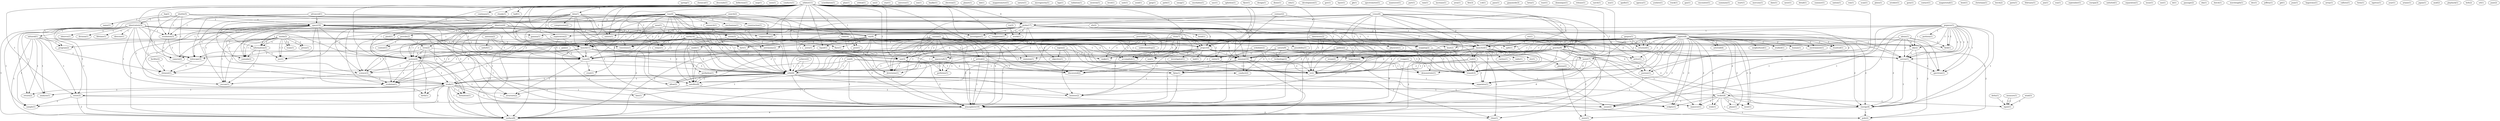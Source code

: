digraph G {
  spring [ label="spring(1)" ];
  chemical [ label="chemical(1)" ];
  descends [ label="descends(1)" ];
  deflection [ label="deflection(1)" ];
  map [ label="map(1)" ];
  uses [ label="uses(1)" ];
  conducts [ label="conducts(1)" ];
  faq [ label="faq(2)" ];
  name [ label="name(1)" ];
  space [ label="space(16)" ];
  scintillation [ label="scintillation(1)" ];
  plan [ label="plan(1)" ];
  shuttle [ label="shuttle(5)" ];
  observatory [ label="observatory(3)" ];
  probe [ label="probe(17)" ];
  resolution [ label="resolution(3)" ];
  program [ label="program(2)" ];
  launched [ label="launched(1)" ];
  launch [ label="launch(11)" ];
  telescope [ label="telescope(3)" ];
  lunar [ label="lunar(6)" ];
  element [ label="element(1)" ];
  orbiter [ label="orbiter(11)" ];
  radar [ label="radar(4)" ];
  continues [ label="continues(1)" ];
  cloudy [ label="cloudy(1)" ];
  half [ label="half(1)" ];
  data [ label="data(1)" ];
  peer [ label="peer(1)" ];
  orbit [ label="orbit(2)" ];
  liquid [ label="liquid(1)" ];
  end [ label="end(2)" ];
  pixel [ label="pixel(1)" ];
  rover [ label="rover(3)" ];
  enters [ label="enters(1)" ];
  exploration [ label="exploration(2)" ];
  project [ label="project(4)" ];
  accomplish [ label="accomplish(1)" ];
  use [ label="use(3)" ];
  camera [ label="camera(2)" ];
  transit [ label="transit(3)" ];
  system [ label="system(4)" ];
  atmosphere [ label="atmosphere(10)" ];
  mission [ label="mission(10)" ];
  investigate [ label="investigate(1)" ];
  determine [ label="determine(1)" ];
  entry [ label="entry(3)" ];
  relays [ label="relays(1)" ];
  orbit [ label="orbit(8)" ];
  traverses [ label="traverses(1)" ];
  completion [ label="completion(1)" ];
  separates [ label="separates(1)" ];
  surface [ label="surface(8)" ];
  infrared [ label="infrared(1)" ];
  study [ label="study(3)" ];
  analysis [ label="analysis(1)" ];
  director [ label="director(1)" ];
  observe [ label="observe(1)" ];
  return [ label="return(2)" ];
  division [ label="division(1)" ];
  sample [ label="sample(1)" ];
  lifetime [ label="lifetime(1)" ];
  birth [ label="birth(1)" ];
  study [ label="study(1)" ];
  discovered [ label="discovered(2)" ];
  formation [ label="formation(1)" ];
  orbital [ label="orbital(1)" ];
  au [ label="au(2)" ];
  star [ label="star(1)" ];
  universe [ label="universe(1)" ];
  mapping [ label="mapping(2)" ];
  ion [ label="ion(1)" ];
  rocket [ label="rocket(4)" ];
  fate [ label="fate(1)" ];
  ozone [ label="ozone(2)" ];
  centaur [ label="centaur(2)" ];
  nasda [ label="nasda(1)" ];
  press [ label="press(1)" ];
  team [ label="team(1)" ];
  information [ label="information(3)" ];
  ysc [ label="ysc(1)" ];
  fact [ label="fact(1)" ];
  yamada [ label="yamada(2)" ];
  yscvax [ label="yscvax(1)" ];
  venus [ label="venus(6)" ];
  gravity [ label="gravity(9)" ];
  arrive [ label="arrive(1)" ];
  spacecraft [ label="spacecraft(3)" ];
  trajectory [ label="trajectory(2)" ];
  iv [ label="iv(2)" ];
  baalke [ label="baalke(1)" ];
  advanced [ label="advanced(1)" ];
  ray [ label="ray(8)" ];
  electron [ label="electron(1)" ];
  observer [ label="observer(4)" ];
  provide [ label="provide(2)" ];
  term [ label="term(2)" ];
  context [ label="context(1)" ];
  moon [ label="moon(3)" ];
  survey [ label="survey(1)" ];
  survey [ label="survey(1)" ];
  nasda [ label="nasda(2)" ];
  achieve [ label="achieve(2)" ];
  planet [ label="planet(1)" ];
  measure [ label="measure(1)" ];
  input [ label="input(1)" ];
  lab [ label="lab(1)" ];
  magnetometer [ label="magnetometer(1)" ];
  pegasus [ label="pegasus(1)" ];
  perform [ label="perform(1)" ];
  field [ label="field(1)" ];
  spectrum [ label="spectrum(1)" ];
  sky [ label="sky(2)" ];
  energy [ label="energy(4)" ];
  compression [ label="compression(2)" ];
  allow [ label="allow(2)" ];
  science [ label="science(3)" ];
  evolution [ label="evolution(1)" ];
  nature [ label="nature(1)" ];
  sts [ label="sts(1)" ];
  microgravity [ label="microgravity(1)" ];
  sfu [ label="sfu(2)" ];
  engineering [ label="engineering(2)" ];
  hga [ label="hga(1)" ];
  radiation [ label="radiation(1)" ];
  satellite [ label="satellite(8)" ];
  ecliptic [ label="ecliptic(1)" ];
  neutron [ label="neutron(1)" ];
  split [ label="split(1)" ];
  heat [ label="heat(2)" ];
  journey [ label="journey(1)" ];
  head [ label="head(1)" ];
  physicist [ label="physicist(1)" ];
  world [ label="world(1)" ];
  level [ label="level(1)" ];
  unit [ label="unit(1)" ];
  send [ label="send(1)" ];
  jupiter [ label="jupiter(2)" ];
  neigborhood [ label="neigborhood(1)" ];
  assist [ label="assist(7)" ];
  stole [ label="stole(1)" ];
  manuver [ label="manuver(1)" ];
  studied [ label="studied(1)" ];
  plane [ label="plane(1)" ];
  human [ label="human(1)" ];
  flyby [ label="flyby(1)" ];
  environment [ label="environment(1)" ];
  resolved [ label="resolved(1)" ];
  asteroid [ label="asteroid(4)" ];
  went [ label="went(1)" ];
  returned [ label="returned(1)" ];
  pole [ label="pole(2)" ];
  jpeg [ label="jpeg(1)" ];
  path [ label="path(1)" ];
  smog [ label="smog(1)" ];
  enceladus [ label="enceladus(1)" ];
  unc [ label="unc(1)" ];
  aphelion [ label="aphelion(1)" ];
  etc [ label="etc(1)" ];
  carries [ label="carries(1)" ];
  radio [ label="radio(1)" ];
  booster [ label="booster(2)" ];
  plasma [ label="plasma(2)" ];
  wave [ label="wave(1)" ];
  flyer [ label="flyer(1)" ];
  design [ label="design(1)" ];
  poseidon [ label="poseidon(1)" ];
  ocean [ label="ocean(2)" ];
  understanding [ label="understanding(2)" ];
  sea [ label="sea(1)" ];
  make [ label="make(1)" ];
  objective [ label="objective(1)" ];
  dione [ label="dione(1)" ];
  antenna [ label="antenna(2)" ];
  unfurl [ label="unfurl(1)" ];
  edu [ label="edu(1)" ];
  development [ label="development(1)" ];
  gov [ label="gov(1)" ];
  measure [ label="measure(1)" ];
  layer [ label="layer(1)" ];
  jjb [ label="jjb(1)" ];
  spectrometer [ label="spectrometer(1)" ];
  maneuver [ label="maneuver(1)" ];
  part [ label="part(1)" ];
  rain [ label="rain(1)" ];
  increase [ label="increase(1)" ];
  area [ label="area(1)" ];
  fire [ label="fire(3)" ];
  wind [ label="wind(3)" ];
  ccd [ label="ccd(1)" ];
  pass [ label="pass(1)" ];
  search [ label="search(2)" ];
  gamma [ label="gamma(1)" ];
  flare [ label="flare(1)" ];
  emission [ label="emission(1)" ];
  ganymede [ label="ganymede(3)" ];
  beta [ label="beta(1)" ];
  tour [ label="tour(1)" ];
  dominique [ label="dominique(1)" ];
  release [ label="release(1)" ];
  earch [ label="earch(1)" ];
  mu [ label="mu(1)" ];
  isas [ label="isas(4)" ];
  astro [ label="astro(1)" ];
  research [ label="research(1)" ];
  mechanism [ label="mechanism(1)" ];
  construction [ label="construction(1)" ];
  structure [ label="structure(2)" ];
  crust [ label="crust(1)" ];
  astronomy [ label="astronomy(2)" ];
  apollo [ label="apollo(1)" ];
  agency [ label="agency(1)" ];
  nasa [ label="nasa(1)" ];
  yoshiro [ label="yoshiro(1)" ];
  track [ label="track(1)" ];
  pegasus [ label="pegasus(1)" ];
  gas [ label="gas(1)" ];
  encounter [ label="encounter(1)" ];
  summary [ label="summary(1)" ];
  laboratory [ label="laboratory(2)" ];
  technology [ label="technology(2)" ];
  demonstrate [ label="demonstrate(1)" ];
  performs [ label="performs(1)" ];
  start [ label="start(1)" ];
  mercury [ label="mercury(1)" ];
  galileo [ label="galileo(2)" ];
  vvejga [ label="vvejga(2)" ];
  cassini [ label="cassini(7)" ];
  arrival [ label="arrival(2)" ];
  date [ label="date(1)" ];
  earth [ label="earth(14)" ];
  perihelion [ label="perihelion(1)" ];
  delta [ label="delta(1)" ];
  mrsr [ label="mrsr(1)" ];
  detail [ label="detail(1)" ];
  schedule [ label="schedule(2)" ];
  gaspra [ label="gaspra(1)" ];
  titan [ label="titan(7)" ];
  possibility [ label="possibility(1)" ];
  close [ label="close(1)" ];
  conduct [ label="conduct(2)" ];
  summer [ label="summer(1)" ];
  nation [ label="nation(1)" ];
  investigator [ label="investigator(1)" ];
  lanl [ label="lanl(1)" ];
  ron [ label="ron(1)" ];
  scan [ label="scan(1)" ];
  pluto [ label="pluto(1)" ];
  october [ label="october(1)" ];
  topex [ label="topex(2)" ];
  gory [ label="gory(1)" ];
  contact [ label="contact(1)" ];
  magnetotail [ label="magnetotail(1)" ];
  bent [ label="bent(1)" ];
  sun [ label="sun(4)" ];
  jupiter [ label="jupiter(8)" ];
  cassini [ label="cassini(2)" ];
  made [ label="made(1)" ];
  christiaan [ label="christiaan(1)" ];
  leech [ label="leech(2)" ];
  gain [ label="gain(2)" ];
  paris [ label="paris(1)" ];
  february [ label="february(1)" ];
  jon [ label="jon(1)" ];
  esa [ label="esa(1)" ];
  september [ label="september(1)" ];
  alexis [ label="alexis(1)" ];
  europa [ label="europa(3)" ];
  saturn [ label="saturn(9)" ];
  unfurled [ label="unfurled(1)" ];
  separation [ label="separation(1)" ];
  ice [ label="ice(3)" ];
  issue [ label="issue(1)" ];
  mo [ label="mo(1)" ];
  iii [ label="iii(1)" ];
  passage [ label="passage(2)" ];
  ida [ label="ida(1)" ];
  facility [ label="facility(2)" ];
  dutch [ label="dutch(1)" ];
  wavelength [ label="wavelength(1)" ];
  dec [ label="dec(1)" ];
  jeffrey [ label="jeffrey(1)" ];
  jpl [ label="jpl(1)" ];
  jean [ label="jean(1)" ];
  hagoromo [ label="hagoromo(1)" ];
  array [ label="array(1)" ];
  callisto [ label="callisto(1)" ];
  form [ label="form(1)" ];
  gaspra [ label="gaspra(1)" ];
  iapetus [ label="iapetus(1)" ];
  year [ label="year(1)" ];
  ariane [ label="ariane(1)" ];
  japan [ label="japan(1)" ];
  axaf [ label="axaf(2)" ];
  playback [ label="playback(1)" ];
  belt [ label="belt(2)" ];
  srl [ label="srl(1)" ];
  june [ label="june(2)" ];
  poseidon [ label="poseidon(1)" ];
  faq -> name [ label="1" ];
  faq -> space [ label="1" ];
  shuttle -> observatory [ label="1" ];
  shuttle -> probe [ label="1" ];
  shuttle -> resolution [ label="1" ];
  shuttle -> program [ label="1" ];
  shuttle -> launched [ label="2" ];
  shuttle -> space [ label="1" ];
  shuttle -> launch [ label="1" ];
  shuttle -> telescope [ label="1" ];
  shuttle -> lunar [ label="1" ];
  shuttle -> element [ label="1" ];
  orbiter -> radar [ label="1" ];
  orbiter -> continues [ label="1" ];
  orbiter -> cloudy [ label="1" ];
  orbiter -> half [ label="1" ];
  orbiter -> data [ label="1" ];
  orbiter -> peer [ label="1" ];
  orbiter -> orbit [ label="1" ];
  orbiter -> probe [ label="4" ];
  orbiter -> resolution [ label="1" ];
  orbiter -> liquid [ label="1" ];
  orbiter -> launched [ label="1" ];
  orbiter -> end [ label="1" ];
  orbiter -> pixel [ label="1" ];
  orbiter -> rover [ label="1" ];
  orbiter -> enters [ label="1" ];
  orbiter -> exploration [ label="1" ];
  orbiter -> launch [ label="1" ];
  orbiter -> project [ label="1" ];
  orbiter -> accomplish [ label="1" ];
  orbiter -> use [ label="1" ];
  orbiter -> camera [ label="1" ];
  orbiter -> transit [ label="1" ];
  orbiter -> system [ label="2" ];
  orbiter -> lunar [ label="1" ];
  orbiter -> atmosphere [ label="5" ];
  orbiter -> mission [ label="1" ];
  orbiter -> investigate [ label="1" ];
  orbiter -> determine [ label="1" ];
  orbiter -> entry [ label="1" ];
  orbiter -> relays [ label="1" ];
  orbiter -> orbit [ label="1" ];
  orbiter -> traverses [ label="1" ];
  orbiter -> completion [ label="1" ];
  orbiter -> separates [ label="1" ];
  orbiter -> surface [ label="2" ];
  observatory -> infrared [ label="1" ];
  observatory -> study [ label="1" ];
  observatory -> analysis [ label="1" ];
  observatory -> director [ label="1" ];
  observatory -> observe [ label="1" ];
  observatory -> resolution [ label="1" ];
  observatory -> return [ label="1" ];
  observatory -> rover [ label="1" ];
  observatory -> division [ label="1" ];
  observatory -> sample [ label="1" ];
  observatory -> lifetime [ label="1" ];
  observatory -> telescope [ label="1" ];
  observatory -> system [ label="1" ];
  observatory -> birth [ label="1" ];
  observatory -> atmosphere [ label="1" ];
  observatory -> mission [ label="1" ];
  observatory -> study [ label="1" ];
  observatory -> discovered [ label="1" ];
  observatory -> formation [ label="1" ];
  observatory -> surface [ label="1" ];
  infrared -> analysis [ label="1" ];
  infrared -> program [ label="1" ];
  infrared -> return [ label="1" ];
  infrared -> rover [ label="1" ];
  infrared -> launch [ label="1" ];
  infrared -> sample [ label="1" ];
  infrared -> atmosphere [ label="1" ];
  infrared -> element [ label="1" ];
  infrared -> surface [ label="1" ];
  radar -> peer [ label="1" ];
  radar -> liquid [ label="1" ];
  radar -> mapping [ label="1" ];
  radar -> mission [ label="1" ];
  radar -> determine [ label="1" ];
  radar -> surface [ label="3" ];
  study -> analysis [ label="1" ];
  study -> orbit [ label="1" ];
  study -> return [ label="1" ];
  study -> rover [ label="1" ];
  study -> rocket [ label="1" ];
  study -> fate [ label="1" ];
  study -> sample [ label="1" ];
  study -> birth [ label="1" ];
  study -> atmosphere [ label="1" ];
  study -> orbit [ label="1" ];
  study -> formation [ label="1" ];
  study -> ozone [ label="1" ];
  study -> surface [ label="1" ];
  centaur -> probe [ label="1" ];
  centaur -> transit [ label="1" ];
  centaur -> atmosphere [ label="1" ];
  nasda -> press [ label="1" ];
  nasda -> team [ label="1" ];
  nasda -> information [ label="1" ];
  nasda -> ysc [ label="1" ];
  nasda -> launch [ label="1" ];
  nasda -> fact [ label="1" ];
  nasda -> yamada [ label="1" ];
  nasda -> yscvax [ label="1" ];
  venus -> probe [ label="4" ];
  venus -> launched [ label="2" ];
  venus -> gravity [ label="1" ];
  venus -> arrive [ label="1" ];
  venus -> spacecraft [ label="1" ];
  venus -> launch [ label="2" ];
  venus -> transit [ label="2" ];
  venus -> lunar [ label="2" ];
  venus -> atmosphere [ label="2" ];
  venus -> mapping [ label="1" ];
  venus -> mission [ label="1" ];
  venus -> trajectory [ label="1" ];
  venus -> iv [ label="2" ];
  advanced -> resolution [ label="1" ];
  advanced -> space [ label="1" ];
  advanced -> ray [ label="1" ];
  advanced -> launch [ label="1" ];
  advanced -> telescope [ label="1" ];
  observer -> orbit [ label="1" ];
  observer -> resolution [ label="1" ];
  observer -> program [ label="1" ];
  observer -> provide [ label="1" ];
  observer -> term [ label="1" ];
  observer -> pixel [ label="1" ];
  observer -> context [ label="1" ];
  observer -> launch [ label="2" ];
  observer -> moon [ label="1" ];
  observer -> camera [ label="1" ];
  observer -> survey [ label="1" ];
  observer -> lunar [ label="1" ];
  observer -> orbit [ label="1" ];
  observer -> survey [ label="1" ];
  nasda -> press [ label="1" ];
  nasda -> team [ label="1" ];
  nasda -> information [ label="1" ];
  nasda -> ysc [ label="1" ];
  nasda -> launch [ label="1" ];
  nasda -> fact [ label="1" ];
  nasda -> yamada [ label="1" ];
  nasda -> yscvax [ label="1" ];
  achieve -> orbit [ label="1" ];
  achieve -> orbit [ label="1" ];
  measure -> input [ label="1" ];
  pegasus -> perform [ label="1" ];
  pegasus -> rocket [ label="1" ];
  pegasus -> ray [ label="1" ];
  pegasus -> survey [ label="1" ];
  pegasus -> field [ label="1" ];
  pegasus -> spectrum [ label="1" ];
  pegasus -> sky [ label="1" ];
  pegasus -> energy [ label="1" ];
  pegasus -> survey [ label="1" ];
  pegasus -> ozone [ label="1" ];
  data -> probe [ label="1" ];
  data -> launched [ label="1" ];
  data -> enters [ label="1" ];
  data -> launch [ label="1" ];
  data -> compression [ label="2" ];
  data -> system [ label="1" ];
  data -> lunar [ label="1" ];
  data -> atmosphere [ label="1" ];
  data -> mission [ label="2" ];
  data -> allow [ label="2" ];
  data -> science [ label="1" ];
  data -> traverses [ label="1" ];
  data -> evolution [ label="1" ];
  data -> surface [ label="1" ];
  sts -> launched [ label="1" ];
  sts -> surface [ label="1" ];
  sfu -> launched [ label="1" ];
  sfu -> engineering [ label="1" ];
  orbit -> fate [ label="1" ];
  orbit -> satellite [ label="1" ];
  orbit -> atmosphere [ label="1" ];
  orbit -> study [ label="1" ];
  orbit -> allow [ label="1" ];
  orbit -> separates [ label="1" ];
  orbit -> ecliptic [ label="1" ];
  probe -> split [ label="2" ];
  probe -> launched [ label="2" ];
  probe -> heat [ label="2" ];
  probe -> end [ label="1" ];
  probe -> journey [ label="2" ];
  probe -> enters [ label="2" ];
  probe -> exploration [ label="1" ];
  probe -> head [ label="1" ];
  probe -> launch [ label="2" ];
  probe -> project [ label="1" ];
  probe -> accomplish [ label="1" ];
  probe -> physicist [ label="1" ];
  probe -> transit [ label="3" ];
  probe -> system [ label="2" ];
  probe -> atmosphere [ label="6" ];
  probe -> mission [ label="1" ];
  probe -> study [ label="2" ];
  probe -> investigate [ label="1" ];
  probe -> relays [ label="2" ];
  probe -> world [ label="1" ];
  probe -> orbit [ label="2" ];
  probe -> traverses [ label="2" ];
  probe -> completion [ label="1" ];
  probe -> discovered [ label="1" ];
  probe -> separates [ label="1" ];
  probe -> surface [ label="2" ];
  resolution -> camera [ label="1" ];
  resolution -> telescope [ label="1" ];
  jupiter -> split [ label="1" ];
  jupiter -> launched [ label="2" ];
  jupiter -> heat [ label="1" ];
  jupiter -> neigborhood [ label="1" ];
  jupiter -> gravity [ label="4" ];
  jupiter -> assist [ label="3" ];
  jupiter -> arrive [ label="1" ];
  jupiter -> journey [ label="1" ];
  jupiter -> rocket [ label="2" ];
  jupiter -> stole [ label="2" ];
  jupiter -> manuver [ label="2" ];
  jupiter -> studied [ label="1" ];
  jupiter -> spacecraft [ label="1" ];
  jupiter -> plane [ label="2" ];
  jupiter -> launch [ label="3" ];
  jupiter -> human [ label="2" ];
  jupiter -> use [ label="1" ];
  jupiter -> transit [ label="3" ];
  jupiter -> lunar [ label="2" ];
  jupiter -> flyby [ label="1" ];
  jupiter -> atmosphere [ label="3" ];
  jupiter -> environment [ label="1" ];
  jupiter -> resolved [ label="1" ];
  jupiter -> asteroid [ label="1" ];
  jupiter -> trajectory [ label="1" ];
  jupiter -> went [ label="2" ];
  jupiter -> returned [ label="1" ];
  jupiter -> energy [ label="2" ];
  jupiter -> pole [ label="2" ];
  jupiter -> iv [ label="2" ];
  jupiter -> ecliptic [ label="2" ];
  liquid -> atmosphere [ label="1" ];
  launched -> camera [ label="1" ];
  launched -> etc [ label="1" ];
  launched -> carries [ label="1" ];
  launched -> radio [ label="1" ];
  launched -> booster [ label="2" ];
  launched -> plasma [ label="1" ];
  launched -> orbit [ label="1" ];
  launched -> energy [ label="1" ];
  launched -> wave [ label="1" ];
  poseidon -> ocean [ label="1" ];
  poseidon -> understanding [ label="1" ];
  poseidon -> project [ label="1" ];
  poseidon -> sea [ label="1" ];
  poseidon -> satellite [ label="1" ];
  poseidon -> make [ label="1" ];
  poseidon -> booster [ label="1" ];
  poseidon -> objective [ label="1" ];
  antenna -> unfurl [ label="1" ];
  antenna -> launch [ label="1" ];
  antenna -> lunar [ label="1" ];
  heat -> ocean [ label="1" ];
  measure -> input [ label="1" ];
  provide -> term [ label="1" ];
  provide -> context [ label="1" ];
  provide -> system [ label="1" ];
  provide -> science [ label="1" ];
  provide -> evolution [ label="1" ];
  end -> transit [ label="1" ];
  end -> orbit [ label="1" ];
  end -> separates [ label="1" ];
  end -> iv [ label="1" ];
  wind -> input [ label="2" ];
  term -> system [ label="1" ];
  term -> lunar [ label="1" ];
  term -> science [ label="1" ];
  term -> orbit [ label="1" ];
  term -> evolution [ label="1" ];
  search -> space [ label="1" ];
  search -> gamma [ label="1" ];
  search -> flare [ label="1" ];
  search -> emission [ label="1" ];
  rover -> sample [ label="2" ];
  rover -> atmosphere [ label="2" ];
  rover -> surface [ label="2" ];
  gravity -> assist [ label="3" ];
  gravity -> arrive [ label="1" ];
  gravity -> journey [ label="2" ];
  gravity -> manuver [ label="1" ];
  gravity -> spacecraft [ label="1" ];
  gravity -> transit [ label="4" ];
  gravity -> flyby [ label="2" ];
  gravity -> atmosphere [ label="6" ];
  gravity -> trajectory [ label="1" ];
  gravity -> iv [ label="4" ];
  assist -> journey [ label="2" ];
  assist -> manuver [ label="1" ];
  assist -> transit [ label="4" ];
  assist -> flyby [ label="2" ];
  assist -> atmosphere [ label="6" ];
  assist -> iv [ label="4" ];
  isas -> space [ label="2" ];
  isas -> information [ label="1" ];
  isas -> ysc [ label="1" ];
  isas -> ray [ label="1" ];
  isas -> astro [ label="1" ];
  isas -> launch [ label="2" ];
  isas -> research [ label="1" ];
  isas -> mechanism [ label="1" ];
  isas -> construction [ label="1" ];
  isas -> moon [ label="1" ];
  isas -> fact [ label="1" ];
  isas -> lunar [ label="1" ];
  isas -> satellite [ label="1" ];
  isas -> structure [ label="2" ];
  isas -> crust [ label="1" ];
  isas -> engineering [ label="1" ];
  isas -> astronomy [ label="1" ];
  isas -> yamada [ label="1" ];
  isas -> yscvax [ label="1" ];
  isas -> orbit [ label="1" ];
  nasa -> exploration [ label="1" ];
  nasa -> launch [ label="1" ];
  nasa -> project [ label="1" ];
  nasa -> accomplish [ label="1" ];
  nasa -> fact [ label="1" ];
  nasa -> system [ label="1" ];
  rocket -> stole [ label="1" ];
  rocket -> manuver [ label="1" ];
  rocket -> plane [ label="1" ];
  rocket -> input [ label="1" ];
  rocket -> went [ label="1" ];
  rocket -> energy [ label="1" ];
  rocket -> pole [ label="1" ];
  rocket -> ozone [ label="1" ];
  rocket -> ecliptic [ label="1" ];
  space -> information [ label="1" ];
  space -> ysc [ label="1" ];
  space -> ray [ label="1" ];
  space -> launch [ label="2" ];
  space -> gamma [ label="1" ];
  space -> telescope [ label="1" ];
  space -> system [ label="1" ];
  space -> lunar [ label="1" ];
  space -> structure [ label="3" ];
  space -> engineering [ label="2" ];
  space -> study [ label="1" ];
  space -> yamada [ label="1" ];
  space -> science [ label="1" ];
  space -> yscvax [ label="1" ];
  space -> orbit [ label="1" ];
  space -> element [ label="1" ];
  space -> evolution [ label="1" ];
  space -> surface [ label="1" ];
  information -> ysc [ label="1" ];
  information -> yamada [ label="1" ];
  information -> yscvax [ label="1" ];
  pegasus -> ray [ label="1" ];
  pegasus -> survey [ label="1" ];
  pegasus -> field [ label="1" ];
  pegasus -> spectrum [ label="1" ];
  pegasus -> sky [ label="1" ];
  pegasus -> energy [ label="1" ];
  pegasus -> survey [ label="1" ];
  pegasus -> ozone [ label="1" ];
  laboratory -> project [ label="1" ];
  laboratory -> technology [ label="1" ];
  laboratory -> mission [ label="1" ];
  laboratory -> demonstrate [ label="1" ];
  exploration -> launch [ label="1" ];
  exploration -> system [ label="1" ];
  exploration -> lunar [ label="1" ];
  spacecraft -> performs [ label="1" ];
  spacecraft -> orbit [ label="1" ];
  galileo -> transit [ label="1" ];
  galileo -> lunar [ label="1" ];
  galileo -> atmosphere [ label="1" ];
  galileo -> iv [ label="1" ];
  ray -> astro [ label="1" ];
  ray -> launch [ label="1" ];
  ray -> survey [ label="2" ];
  ray -> telescope [ label="3" ];
  ray -> satellite [ label="1" ];
  ray -> flare [ label="1" ];
  ray -> astronomy [ label="1" ];
  ray -> field [ label="2" ];
  ray -> spectrum [ label="2" ];
  ray -> orbit [ label="1" ];
  ray -> sky [ label="2" ];
  ray -> energy [ label="2" ];
  ray -> emission [ label="1" ];
  ray -> survey [ label="2" ];
  vvejga -> transit [ label="1" ];
  vvejga -> atmosphere [ label="1" ];
  vvejga -> iv [ label="1" ];
  cassini -> launch [ label="2" ];
  cassini -> arrival [ label="1" ];
  cassini -> project [ label="2" ];
  cassini -> accomplish [ label="2" ];
  cassini -> use [ label="1" ];
  cassini -> transit [ label="1" ];
  cassini -> fact [ label="1" ];
  cassini -> system [ label="2" ];
  cassini -> atmosphere [ label="2" ];
  cassini -> performs [ label="1" ];
  cassini -> mission [ label="2" ];
  cassini -> determine [ label="1" ];
  cassini -> orbit [ label="1" ];
  cassini -> discovered [ label="2" ];
  cassini -> iv [ label="1" ];
  cassini -> surface [ label="1" ];
  earth -> launch [ label="5" ];
  earth -> use [ label="1" ];
  earth -> transit [ label="1" ];
  earth -> system [ label="2" ];
  earth -> lunar [ label="2" ];
  earth -> satellite [ label="2" ];
  earth -> flyby [ label="1" ];
  earth -> atmosphere [ label="3" ];
  earth -> astronomy [ label="1" ];
  earth -> perihelion [ label="1" ];
  earth -> booster [ label="1" ];
  earth -> science [ label="2" ];
  earth -> relays [ label="1" ];
  earth -> trajectory [ label="1" ];
  earth -> orbit [ label="1" ];
  earth -> traverses [ label="1" ];
  earth -> iv [ label="1" ];
  earth -> evolution [ label="2" ];
  earth -> surface [ label="2" ];
  delta -> input [ label="1" ];
  launch -> use [ label="1" ];
  launch -> transit [ label="1" ];
  launch -> telescope [ label="1" ];
  launch -> system [ label="1" ];
  launch -> lunar [ label="1" ];
  launch -> flyby [ label="1" ];
  launch -> atmosphere [ label="2" ];
  launch -> science [ label="1" ];
  launch -> orbit [ label="1" ];
  launch -> element [ label="1" ];
  launch -> iv [ label="1" ];
  launch -> evolution [ label="1" ];
  schedule -> transit [ label="1" ];
  schedule -> lunar [ label="1" ];
  schedule -> atmosphere [ label="1" ];
  schedule -> iv [ label="1" ];
  gaspra -> transit [ label="1" ];
  gaspra -> lunar [ label="1" ];
  gaspra -> resolved [ label="1" ];
  gaspra -> returned [ label="1" ];
  titan -> project [ label="1" ];
  titan -> accomplish [ label="1" ];
  titan -> possibility [ label="1" ];
  titan -> use [ label="1" ];
  titan -> physicist [ label="2" ];
  titan -> transit [ label="3" ];
  titan -> system [ label="1" ];
  titan -> atmosphere [ label="7" ];
  titan -> mission [ label="1" ];
  titan -> booster [ label="1" ];
  titan -> allow [ label="2" ];
  titan -> close [ label="1" ];
  titan -> determine [ label="1" ];
  titan -> conduct [ label="1" ];
  titan -> entry [ label="2" ];
  titan -> orbit [ label="3" ];
  titan -> discovered [ label="2" ];
  titan -> separates [ label="1" ];
  titan -> iv [ label="3" ];
  titan -> surface [ label="3" ];
  arrival -> transit [ label="1" ];
  arrival -> atmosphere [ label="1" ];
  arrival -> performs [ label="1" ];
  arrival -> orbit [ label="1" ];
  arrival -> iv [ label="1" ];
  project -> accomplish [ label="1" ];
  project -> sea [ label="1" ];
  project -> system [ label="1" ];
  project -> investigator [ label="1" ];
  project -> technology [ label="1" ];
  project -> mission [ label="1" ];
  project -> make [ label="1" ];
  project -> demonstrate [ label="1" ];
  project -> lanl [ label="1" ];
  use -> flyby [ label="2" ];
  use -> atmosphere [ label="2" ];
  use -> determine [ label="1" ];
  use -> surface [ label="1" ];
  topex -> satellite [ label="1" ];
  topex -> make [ label="1" ];
  topex -> booster [ label="1" ];
  topex -> objective [ label="1" ];
  sun -> flyby [ label="1" ];
  sun -> atmosphere [ label="1" ];
  sun -> perihelion [ label="1" ];
  sun -> study [ label="1" ];
  sun -> orbit [ label="1" ];
  sun -> pole [ label="1" ];
  jupiter -> transit [ label="3" ];
  jupiter -> lunar [ label="2" ];
  jupiter -> flyby [ label="1" ];
  jupiter -> atmosphere [ label="3" ];
  jupiter -> environment [ label="1" ];
  jupiter -> resolved [ label="1" ];
  jupiter -> asteroid [ label="1" ];
  jupiter -> trajectory [ label="1" ];
  jupiter -> went [ label="2" ];
  jupiter -> returned [ label="1" ];
  jupiter -> energy [ label="2" ];
  jupiter -> pole [ label="2" ];
  jupiter -> iv [ label="2" ];
  jupiter -> ecliptic [ label="2" ];
  cassini -> transit [ label="1" ];
  cassini -> fact [ label="1" ];
  cassini -> system [ label="2" ];
  cassini -> atmosphere [ label="2" ];
  cassini -> performs [ label="1" ];
  cassini -> mission [ label="2" ];
  cassini -> determine [ label="1" ];
  cassini -> orbit [ label="1" ];
  cassini -> discovered [ label="2" ];
  cassini -> iv [ label="1" ];
  cassini -> surface [ label="1" ];
  moon -> made [ label="1" ];
  moon -> survey [ label="1" ];
  moon -> satellite [ label="1" ];
  moon -> mission [ label="1" ];
  moon -> orbit [ label="1" ];
  moon -> survey [ label="1" ];
  made -> lunar [ label="1" ];
  made -> satellite [ label="1" ];
  made -> orbit [ label="1" ];
  survey -> spectrum [ label="1" ];
  survey -> energy [ label="1" ];
  telescope -> element [ label="1" ];
  system -> birth [ label="1" ];
  system -> atmosphere [ label="1" ];
  system -> study [ label="1" ];
  system -> science [ label="1" ];
  system -> formation [ label="1" ];
  system -> evolution [ label="1" ];
  system -> surface [ label="1" ];
  gain -> lunar [ label="1" ];
  lunar -> structure [ label="1" ];
  lunar -> crust [ label="1" ];
  lunar -> orbit [ label="3" ];
  satellite -> structure [ label="1" ];
  satellite -> booster [ label="1" ];
  satellite -> orbit [ label="2" ];
  flyby -> atmosphere [ label="1" ];
  atmosphere -> close [ label="2" ];
  atmosphere -> surface [ label="4" ];
  mapping -> mission [ label="1" ];
  mapping -> ozone [ label="1" ];
  astronomy -> orbit [ label="1" ];
  alexis -> mission [ label="1" ];
  alexis -> demonstrate [ label="1" ];
  alexis -> field [ label="2" ];
  alexis -> spectrum [ label="2" ];
  alexis -> sky [ label="2" ];
  alexis -> energy [ label="2" ];
  alexis -> survey [ label="2" ];
  mission -> demonstrate [ label="1" ];
  mission -> close [ label="1" ];
  mission -> conduct [ label="1" ];
  mission -> orbit [ label="1" ];
  mission -> discovered [ label="1" ];
  mission -> iv [ label="2" ];
  mission -> surface [ label="1" ];
  saturn -> close [ label="2" ];
  saturn -> conduct [ label="2" ];
  saturn -> entry [ label="1" ];
  saturn -> trajectory [ label="1" ];
  saturn -> orbit [ label="1" ];
  saturn -> discovered [ label="2" ];
  saturn -> iv [ label="1" ];
  saturn -> surface [ label="2" ];
  study -> orbit [ label="1" ];
  study -> formation [ label="1" ];
  study -> ozone [ label="1" ];
  study -> surface [ label="1" ];
  ice -> world [ label="1" ];
  plasma -> wave [ label="1" ];
  facility -> element [ label="1" ];
  science -> yscvax [ label="1" ];
  science -> evolution [ label="1" ];
  entry -> discovered [ label="1" ];
  entry -> iv [ label="1" ];
  trajectory -> iv [ label="1" ];
  gaspra -> returned [ label="1" ];
  orbit -> separates [ label="1" ];
  orbit -> ecliptic [ label="1" ];
  sky -> energy [ label="1" ];
  sky -> emission [ label="1" ];
  sky -> survey [ label="1" ];
  energy -> pole [ label="1" ];
  energy -> wave [ label="1" ];
}
